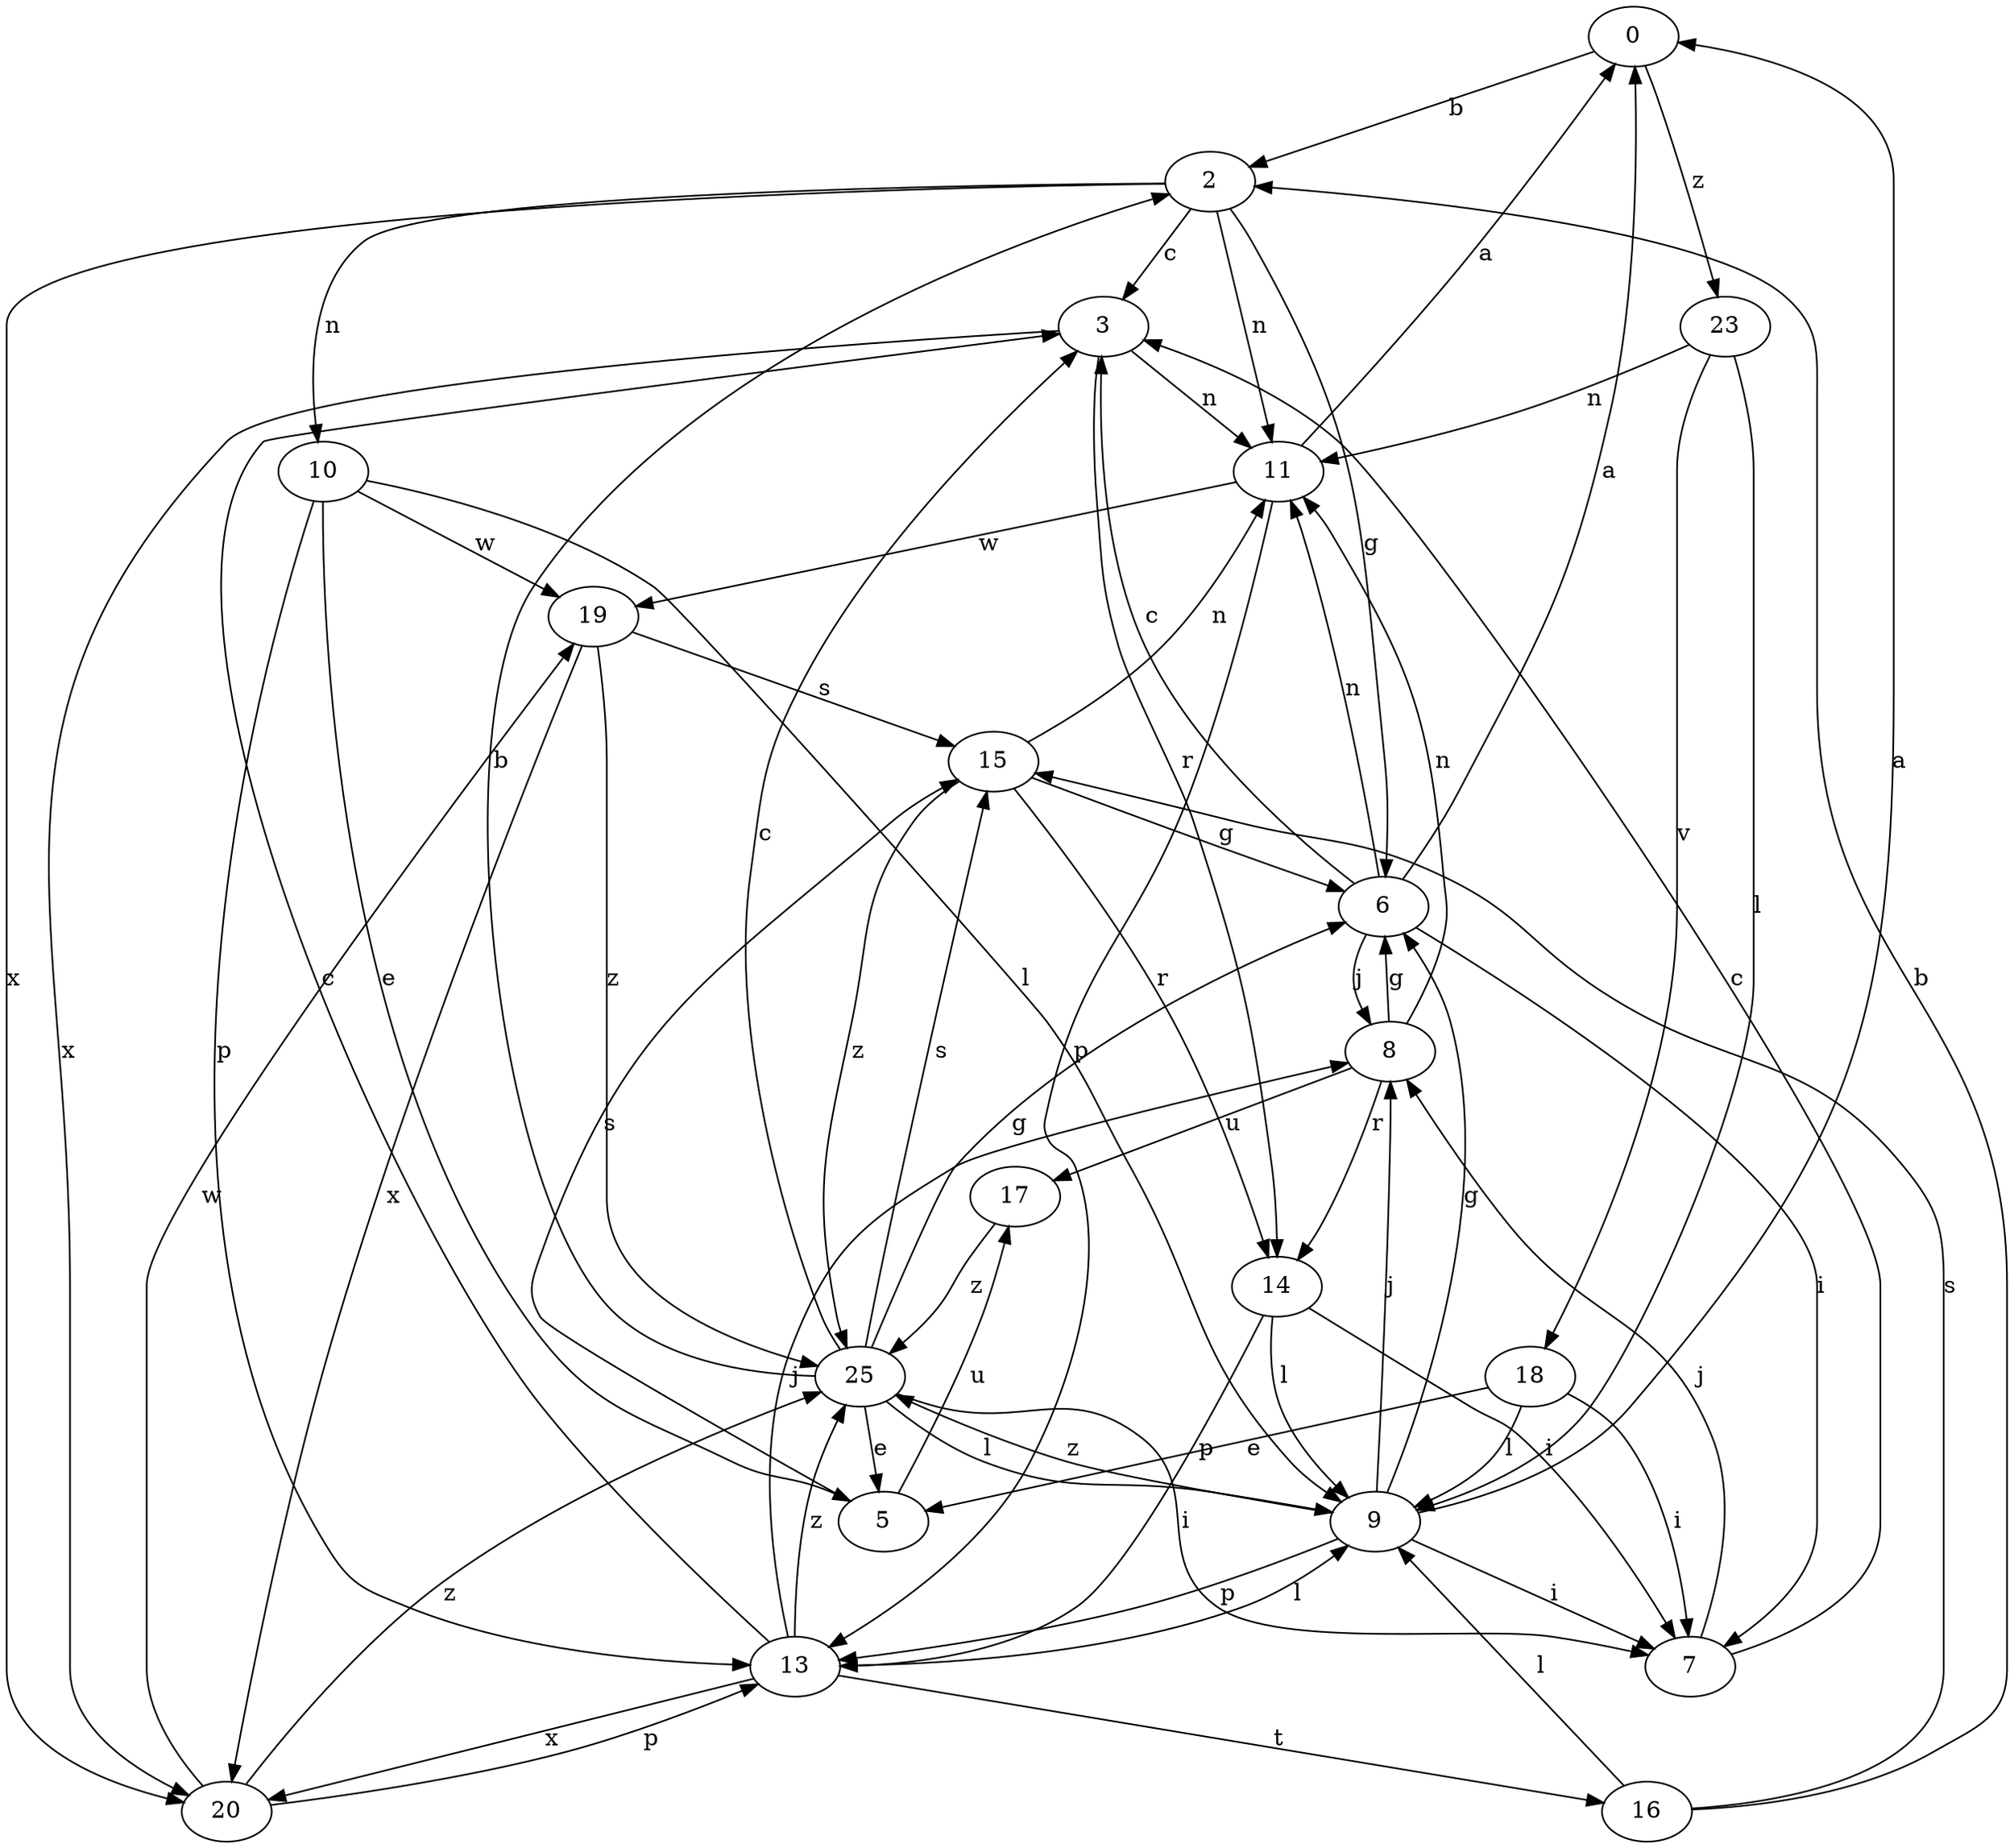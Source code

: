 strict digraph  {
0;
2;
3;
5;
6;
7;
8;
9;
10;
11;
13;
14;
15;
16;
17;
18;
19;
20;
23;
25;
0 -> 2  [label=b];
0 -> 23  [label=z];
2 -> 3  [label=c];
2 -> 6  [label=g];
2 -> 10  [label=n];
2 -> 11  [label=n];
2 -> 20  [label=x];
3 -> 11  [label=n];
3 -> 14  [label=r];
3 -> 20  [label=x];
5 -> 15  [label=s];
5 -> 17  [label=u];
6 -> 0  [label=a];
6 -> 3  [label=c];
6 -> 7  [label=i];
6 -> 8  [label=j];
6 -> 11  [label=n];
7 -> 3  [label=c];
7 -> 8  [label=j];
8 -> 6  [label=g];
8 -> 11  [label=n];
8 -> 14  [label=r];
8 -> 17  [label=u];
9 -> 0  [label=a];
9 -> 6  [label=g];
9 -> 7  [label=i];
9 -> 8  [label=j];
9 -> 13  [label=p];
9 -> 25  [label=z];
10 -> 5  [label=e];
10 -> 9  [label=l];
10 -> 13  [label=p];
10 -> 19  [label=w];
11 -> 0  [label=a];
11 -> 13  [label=p];
11 -> 19  [label=w];
13 -> 3  [label=c];
13 -> 8  [label=j];
13 -> 9  [label=l];
13 -> 16  [label=t];
13 -> 20  [label=x];
13 -> 25  [label=z];
14 -> 7  [label=i];
14 -> 9  [label=l];
14 -> 13  [label=p];
15 -> 6  [label=g];
15 -> 11  [label=n];
15 -> 14  [label=r];
15 -> 25  [label=z];
16 -> 2  [label=b];
16 -> 9  [label=l];
16 -> 15  [label=s];
17 -> 25  [label=z];
18 -> 5  [label=e];
18 -> 7  [label=i];
18 -> 9  [label=l];
19 -> 15  [label=s];
19 -> 20  [label=x];
19 -> 25  [label=z];
20 -> 13  [label=p];
20 -> 19  [label=w];
20 -> 25  [label=z];
23 -> 9  [label=l];
23 -> 11  [label=n];
23 -> 18  [label=v];
25 -> 2  [label=b];
25 -> 3  [label=c];
25 -> 5  [label=e];
25 -> 6  [label=g];
25 -> 7  [label=i];
25 -> 9  [label=l];
25 -> 15  [label=s];
}

